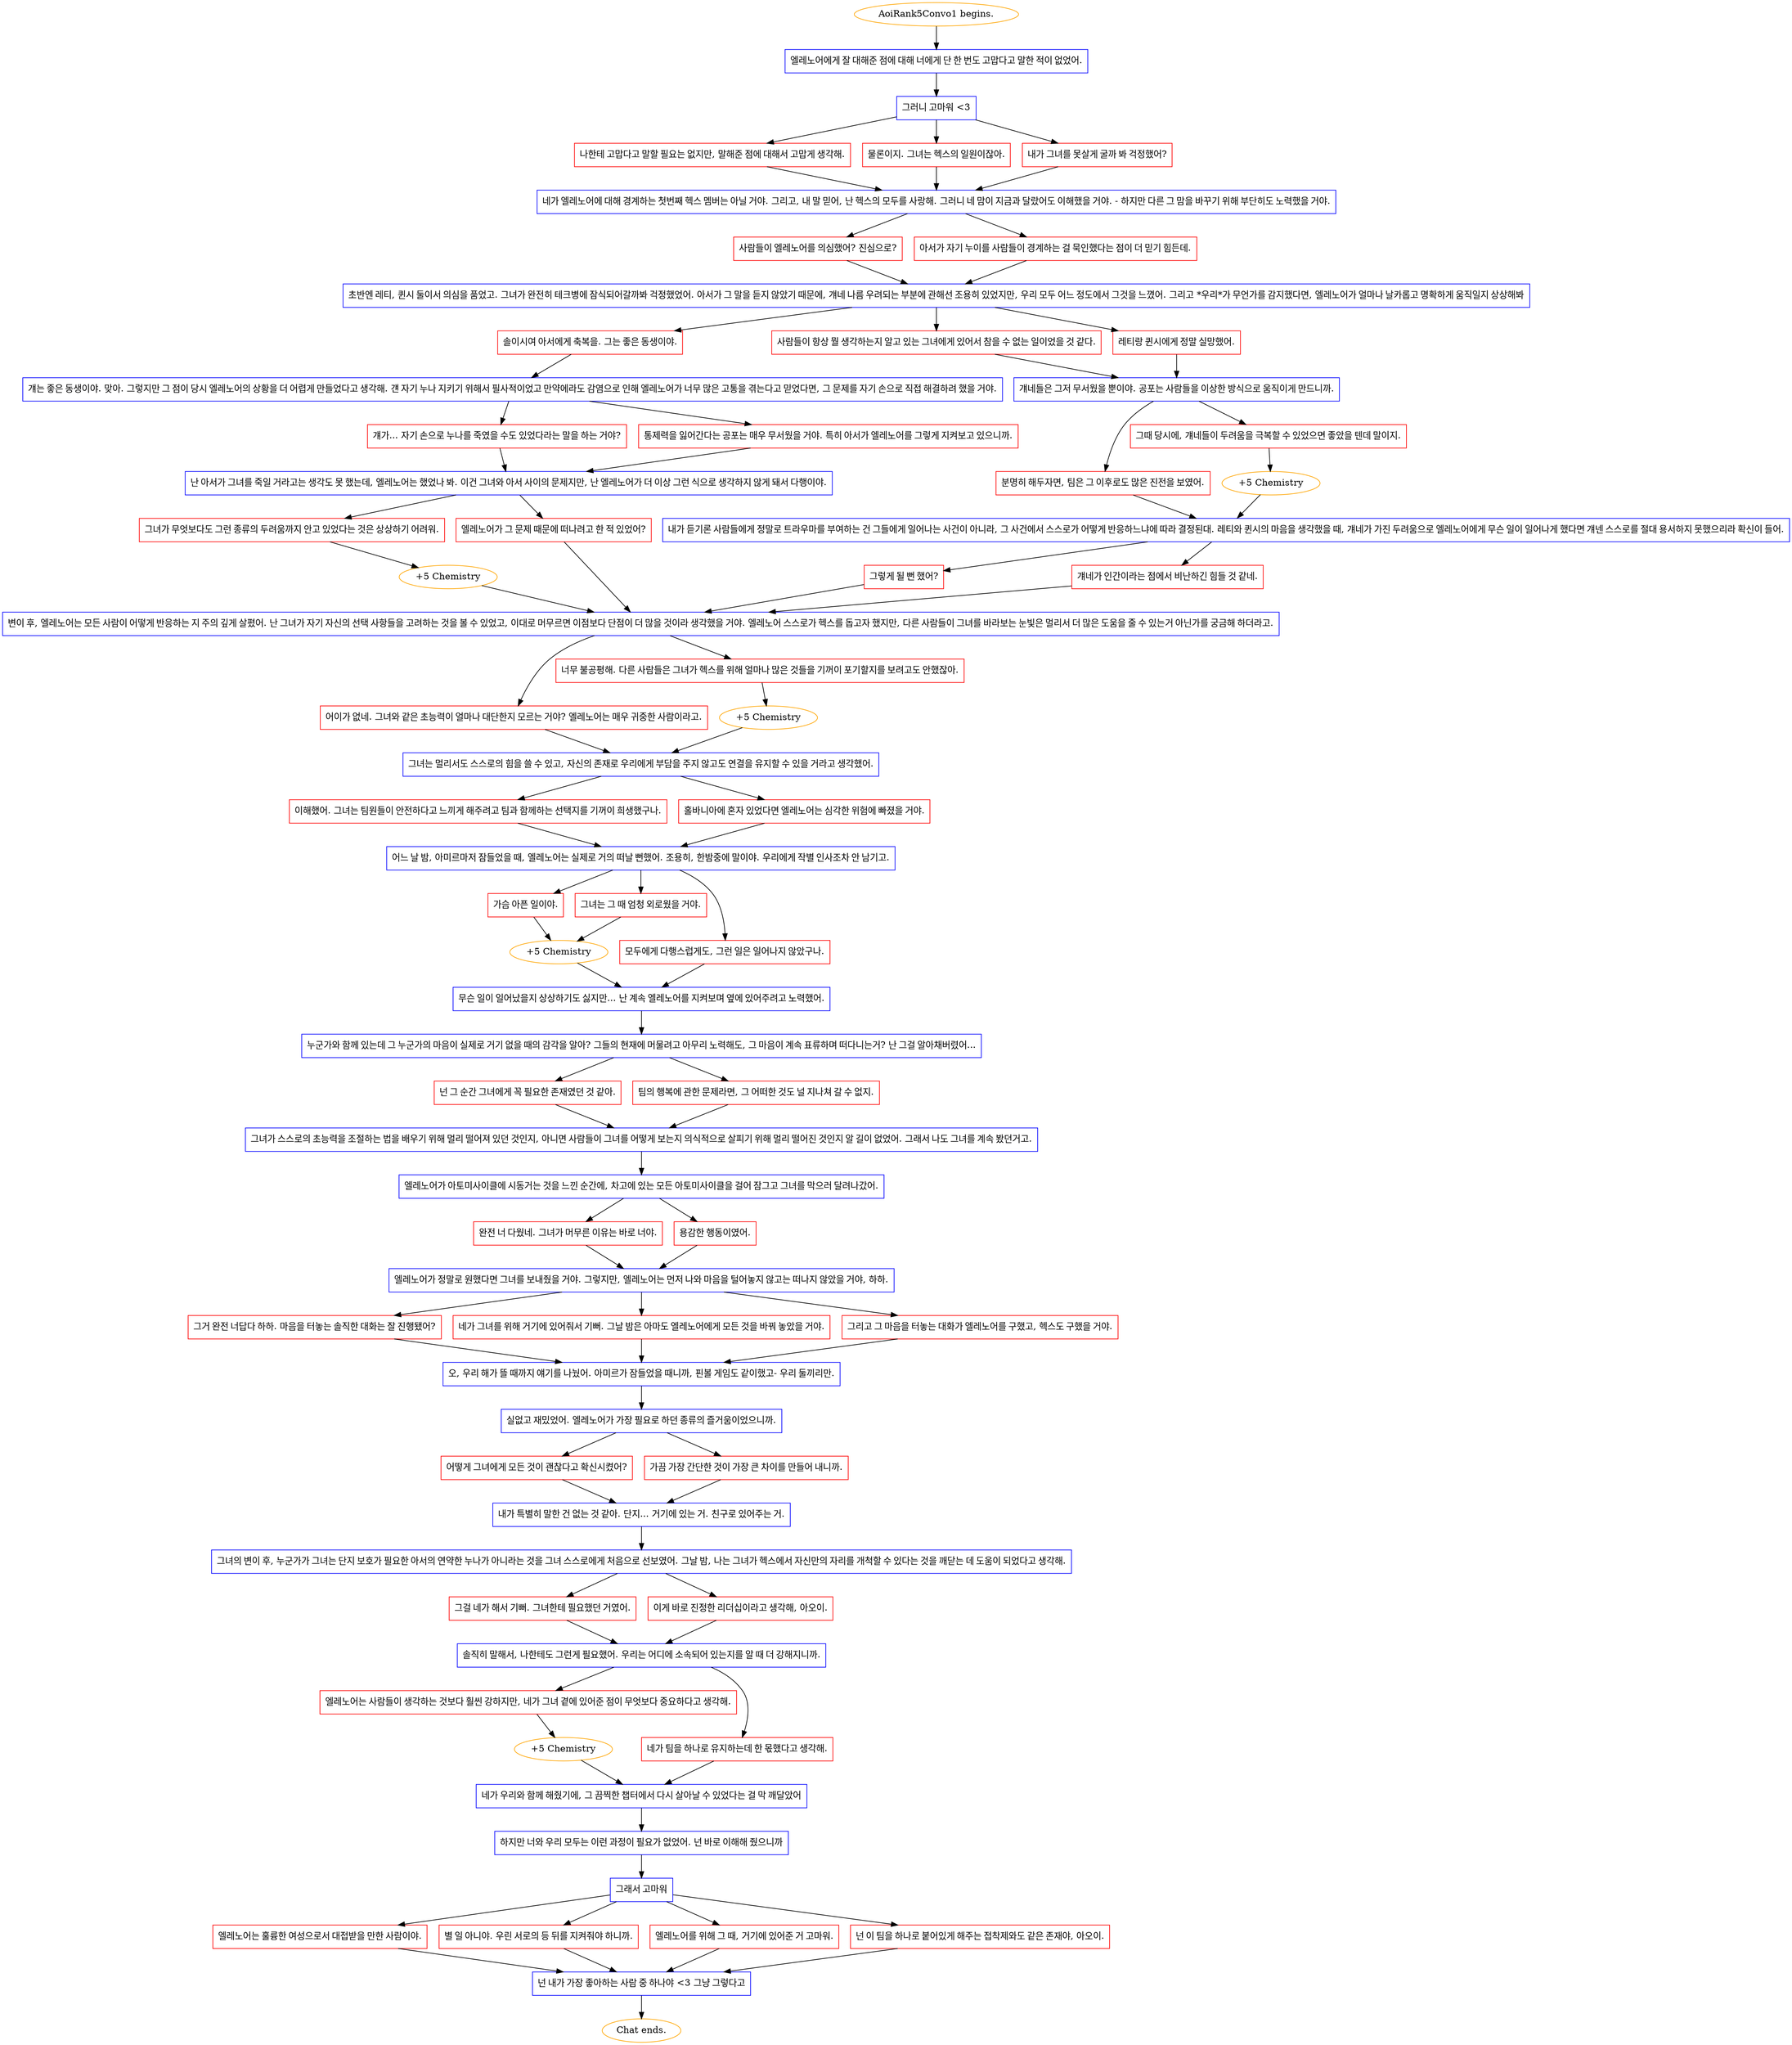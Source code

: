 digraph {
	"AoiRank5Convo1 begins." [color=orange];
		"AoiRank5Convo1 begins." -> j561628308;
	j561628308 [label="엘레노어에게 잘 대해준 점에 대해 너에게 단 한 번도 고맙다고 말한 적이 없었어.",shape=box,color=blue];
		j561628308 -> j3550418854;
	j3550418854 [label="그러니 고마워 <3",shape=box,color=blue];
		j3550418854 -> j4272595047;
		j3550418854 -> j3564666809;
		j3550418854 -> j2297569568;
	j4272595047 [label="나한테 고맙다고 말할 필요는 없지만, 말해준 점에 대해서 고맙게 생각해.",shape=box,color=red];
		j4272595047 -> j4030707287;
	j3564666809 [label="물론이지. 그녀는 헥스의 일원이잖아.",shape=box,color=red];
		j3564666809 -> j4030707287;
	j2297569568 [label="내가 그녀를 못살게 굴까 봐 걱정했어?",shape=box,color=red];
		j2297569568 -> j4030707287;
	j4030707287 [label="네가 엘레노어에 대해 경계하는 첫번째 헥스 멤버는 아닐 거야. 그리고, 내 말 믿어, 난 헥스의 모두를 사랑해. 그러니 네 맘이 지금과 달랐어도 이해했을 거야. - 하지만 다른 그 맘을 바꾸기 위해 부단히도 노력했을 거야.",shape=box,color=blue];
		j4030707287 -> j1836697982;
		j4030707287 -> j4265032195;
	j1836697982 [label="사람들이 엘레노어를 의심했어? 진심으로?",shape=box,color=red];
		j1836697982 -> j4272855083;
	j4265032195 [label="아서가 자기 누이를 사람들이 경계하는 걸 묵인했다는 점이 더 믿기 힘든데.",shape=box,color=red];
		j4265032195 -> j4272855083;
	j4272855083 [label="초반엔 레티, 퀸시 둘이서 의심을 품었고. 그녀가 완전히 테크병에 잠식되어갈까봐 걱정했었어. 아서가 그 말을 듣지 않았기 때문에, 걔네 나름 우려되는 부분에 관해선 조용히 있었지만, 우리 모두 어느 정도에서 그것을 느꼈어. 그리고 *우리*가 무언가를 감지했다면, 엘레노어가 얼마나 날카롭고 명확하게 움직일지 상상해봐",shape=box,color=blue];
		j4272855083 -> j729783405;
		j4272855083 -> j623667769;
		j4272855083 -> j2108172975;
	j729783405 [label="솔이시여 아서에게 축복을. 그는 좋은 동생이야.",shape=box,color=red];
		j729783405 -> j207810425;
	j623667769 [label="사람들이 항상 뭘 생각하는지 알고 있는 그녀에게 있어서 참을 수 없는 일이었을 것 같다.",shape=box,color=red];
		j623667769 -> j2992354184;
	j2108172975 [label="레티랑 퀸시에게 정말 실망했어.",shape=box,color=red];
		j2108172975 -> j2992354184;
	j207810425 [label="걔는 좋은 동생이야. 맞아. 그렇지만 그 점이 당시 엘레노어의 상황을 더 어렵게 만들었다고 생각해. 걘 자기 누나 지키기 위해서 필사적이었고 만약에라도 감염으로 인해 엘레노어가 너무 많은 고통을 겪는다고 믿었다면, 그 문제를 자기 손으로 직접 해결하려 했을 거야.",shape=box,color=blue];
		j207810425 -> j1983512135;
		j207810425 -> j3272966645;
	j2992354184 [label="걔네들은 그저 무서웠을 뿐이야. 공포는 사람들을 이상한 방식으로 움직이게 만드니까.",shape=box,color=blue];
		j2992354184 -> j978095607;
		j2992354184 -> j2759352147;
	j1983512135 [label="걔가... 자기 손으로 누나를 죽였을 수도 있었다라는 말을 하는 거야?",shape=box,color=red];
		j1983512135 -> j2704015625;
	j3272966645 [label="통제력을 잃어간다는 공포는 매우 무서웠을 거야. 특히 아서가 엘레노어를 그렇게 지켜보고 있으니까.",shape=box,color=red];
		j3272966645 -> j2704015625;
	j978095607 [label="분명히 해두자면, 팀은 그 이후로도 많은 진전을 보였어.",shape=box,color=red];
		j978095607 -> j277080982;
	j2759352147 [label="그때 당시에, 걔네들이 두려움을 극복할 수 있었으면 좋았을 텐데 말이지.",shape=box,color=red];
		j2759352147 -> j2746073824;
	j2704015625 [label="난 아서가 그녀를 죽일 거라고는 생각도 못 했는데, 엘레노어는 했었나 봐. 이건 그녀와 아서 사이의 문제지만, 난 엘레노어가 더 이상 그런 식으로 생각하지 않게 돼서 다행이야.",shape=box,color=blue];
		j2704015625 -> j828618446;
		j2704015625 -> j4147451373;
	j277080982 [label="내가 듣기론 사람들에게 정말로 트라우마를 부여하는 건 그들에게 일어나는 사건이 아니라, 그 사건에서 스스로가 어떻게 반응하느냐에 따라 결정된대. 레티와 퀸시의 마음을 생각했을 때, 걔네가 가진 두려움으로 엘레노어에게 무슨 일이 일어나게 했다면 걔넨 스스로를 절대 용서하지 못했으리라 확신이 들어.",shape=box,color=blue];
		j277080982 -> j3468108698;
		j277080982 -> j4110314904;
	j2746073824 [label="+5 Chemistry",color=orange];
		j2746073824 -> j277080982;
	j828618446 [label="그녀가 무엇보다도 그런 종류의 두려움까지 안고 있었다는 것은 상상하기 어려워.",shape=box,color=red];
		j828618446 -> j194516255;
	j4147451373 [label="엘레노어가 그 문제 때문에 떠나려고 한 적 있었어?",shape=box,color=red];
		j4147451373 -> j2679922657;
	j3468108698 [label="그렇게 될 뻔 했어?",shape=box,color=red];
		j3468108698 -> j2679922657;
	j4110314904 [label="걔네가 인간이라는 점에서 비난하긴 힘들 것 같네.",shape=box,color=red];
		j4110314904 -> j2679922657;
	j194516255 [label="+5 Chemistry",color=orange];
		j194516255 -> j2679922657;
	j2679922657 [label="변이 후, 엘레노어는 모든 사람이 어떻게 반응하는 지 주의 깊게 살폈어. 난 그녀가 자기 자신의 선택 사항들을 고려하는 것을 볼 수 있었고, 이대로 머무르면 이점보다 단점이 더 많을 것이라 생각했을 거야. 엘레노어 스스로가 헥스를 돕고자 했지만, 다른 사람들이 그녀를 바라보는 눈빛은 멀리서 더 많은 도움을 줄 수 있는거 아닌가를 궁금해 하더라고.",shape=box,color=blue];
		j2679922657 -> j3157371254;
		j2679922657 -> j3467178214;
	j3157371254 [label="어이가 없네. 그녀와 같은 초능력이 얼마나 대단한지 모르는 거야? 엘레노어는 매우 귀중한 사람이라고.",shape=box,color=red];
		j3157371254 -> j3635147102;
	j3467178214 [label="너무 불공평해. 다른 사람들은 그녀가 헥스를 위해 얼마나 많은 것들을 기꺼이 포기할지를 보려고도 안했잖아.",shape=box,color=red];
		j3467178214 -> j3144286022;
	j3635147102 [label="그녀는 멀리서도 스스로의 힘을 쓸 수 있고, 자신의 존재로 우리에게 부담을 주지 않고도 연결을 유지할 수 있을 거라고 생각했어.",shape=box,color=blue];
		j3635147102 -> j1183053523;
		j3635147102 -> j1443656099;
	j3144286022 [label="+5 Chemistry",color=orange];
		j3144286022 -> j3635147102;
	j1183053523 [label="이해했어. 그녀는 팀원들이 안전하다고 느끼게 해주려고 팀과 함께하는 선택지를 기꺼이 희생했구나.",shape=box,color=red];
		j1183053523 -> j1114848150;
	j1443656099 [label="홀바니아에 혼자 있었다면 엘레노어는 심각한 위험에 빠졌을 거야.",shape=box,color=red];
		j1443656099 -> j1114848150;
	j1114848150 [label="어느 날 밤, 아미르마저 잠들었을 때, 엘레노어는 실제로 거의 떠날 뻔했어. 조용히, 한밤중에 말이야. 우리에게 작별 인사조차 안 남기고.",shape=box,color=blue];
		j1114848150 -> j2956298303;
		j1114848150 -> j2515105435;
		j1114848150 -> j1968380295;
	j2956298303 [label="가슴 아픈 일이야.",shape=box,color=red];
		j2956298303 -> j3115826757;
	j2515105435 [label="모두에게 다행스럽게도, 그런 일은 일어나지 않았구나.",shape=box,color=red];
		j2515105435 -> j2861990033;
	j1968380295 [label="그녀는 그 때 엄청 외로웠을 거야.",shape=box,color=red];
		j1968380295 -> j3115826757;
	j3115826757 [label="+5 Chemistry",color=orange];
		j3115826757 -> j2861990033;
	j2861990033 [label="무슨 일이 일어났을지 상상하기도 싫지만... 난 계속 엘레노어를 지켜보며 옆에 있어주려고 노력했어.",shape=box,color=blue];
		j2861990033 -> j3103602038;
	j3103602038 [label="누군가와 함께 있는데 그 누군가의 마음이 실제로 거기 없을 때의 감각을 알아? 그들의 현재에 머물려고 아무리 노력해도, 그 마음이 계속 표류하며 떠다니는거? 난 그걸 알아채버렸어...",shape=box,color=blue];
		j3103602038 -> j589437459;
		j3103602038 -> j3448314351;
	j589437459 [label="넌 그 순간 그녀에게 꼭 필요한 존재였던 것 같아.",shape=box,color=red];
		j589437459 -> j449964014;
	j3448314351 [label="팀의 행복에 관한 문제라면, 그 어떠한 것도 널 지나쳐 갈 수 없지.",shape=box,color=red];
		j3448314351 -> j449964014;
	j449964014 [label="그녀가 스스로의 초능력을 조절하는 법을 배우기 위해 멀리 떨어져 있던 것인지, 아니면 사람들이 그녀를 어떻게 보는지 의식적으로 살피기 위해 멀리 떨어진 것인지 알 길이 없었어. 그래서 나도 그녀를 계속 봤던거고.",shape=box,color=blue];
		j449964014 -> j2694607889;
	j2694607889 [label="엘레노어가 아토미사이클에 시동거는 것을 느낀 순간에, 차고에 있는 모든 아토미사이클을 걸어 잠그고 그녀를 막으러 달려나갔어.",shape=box,color=blue];
		j2694607889 -> j3916227335;
		j2694607889 -> j1206576997;
	j3916227335 [label="완전 너 다웠네. 그녀가 머무른 이유는 바로 너야.",shape=box,color=red];
		j3916227335 -> j2981942004;
	j1206576997 [label="용감한 행동이였어.",shape=box,color=red];
		j1206576997 -> j2981942004;
	j2981942004 [label="엘레노어가 정말로 원했다면 그녀를 보내줬을 거야. 그렇지만, 엘레노어는 먼저 나와 마음을 털어놓지 않고는 떠나지 않았을 거야, 하하.",shape=box,color=blue];
		j2981942004 -> j3271698936;
		j2981942004 -> j223771688;
		j2981942004 -> j1904183841;
	j3271698936 [label="그거 완전 너답다 하하. 마음을 터놓는 솔직한 대화는 잘 진행됐어?",shape=box,color=red];
		j3271698936 -> j2091513767;
	j223771688 [label="네가 그녀를 위해 거기에 있어줘서 기뻐. 그날 밤은 아마도 엘레노어에게 모든 것을 바꿔 놓았을 거야.",shape=box,color=red];
		j223771688 -> j2091513767;
	j1904183841 [label="그리고 그 마음을 터놓는 대화가 엘레노어를 구했고, 헥스도 구했을 거야.",shape=box,color=red];
		j1904183841 -> j2091513767;
	j2091513767 [label="오, 우리 해가 뜰 때까지 얘기를 나눴어. 아미르가 잠들었을 때니까, 핀볼 게임도 같이했고- 우리 둘끼리만.",shape=box,color=blue];
		j2091513767 -> j4149533582;
	j4149533582 [label="실없고 재밌었어. 엘레노어가 가장 필요로 하던 종류의 즐거움이었으니까.",shape=box,color=blue];
		j4149533582 -> j1700059365;
		j4149533582 -> j177717322;
	j1700059365 [label="어떻게 그녀에게 모든 것이 괜찮다고 확신시켰어?",shape=box,color=red];
		j1700059365 -> j3736340407;
	j177717322 [label="가끔 가장 간단한 것이 가장 큰 차이를 만들어 내니까.",shape=box,color=red];
		j177717322 -> j3736340407;
	j3736340407 [label="내가 특별히 말한 건 없는 것 같아. 단지... 거기에 있는 거. 친구로 있어주는 거.",shape=box,color=blue];
		j3736340407 -> j4262282119;
	j4262282119 [label="그녀의 변이 후, 누군가가 그녀는 단지 보호가 필요한 아서의 연약한 누나가 아니라는 것을 그녀 스스로에게 처음으로 선보였어. 그날 밤, 나는 그녀가 헥스에서 자신만의 자리를 개척할 수 있다는 것을 깨닫는 데 도움이 되었다고 생각해.",shape=box,color=blue];
		j4262282119 -> j3764529854;
		j4262282119 -> j2783756907;
	j3764529854 [label="그걸 네가 해서 기뻐. 그녀한테 필요했던 거였어.",shape=box,color=red];
		j3764529854 -> j268312271;
	j2783756907 [label="이게 바로 진정한 리더십이라고 생각해, 아오이.",shape=box,color=red];
		j2783756907 -> j268312271;
	j268312271 [label="솔직히 말해서, 나한테도 그런게 필요했어. 우리는 어디에 소속되어 있는지를 알 때 더 강해지니까.",shape=box,color=blue];
		j268312271 -> j250068263;
		j268312271 -> j658583919;
	j250068263 [label="엘레노어는 사람들이 생각하는 것보다 훨씬 강하지만, 네가 그녀 곁에 있어준 점이 무엇보다 중요하다고 생각해.",shape=box,color=red];
		j250068263 -> j3819152941;
	j658583919 [label="네가 팀을 하나로 유지하는데 한 몫했다고 생각해.",shape=box,color=red];
		j658583919 -> j587911714;
	j3819152941 [label="+5 Chemistry",color=orange];
		j3819152941 -> j587911714;
	j587911714 [label="네가 우리와 함께 해줬기에, 그 끔찍한 챕터에서 다시 살아날 수 있었다는 걸 막 깨달았어",shape=box,color=blue];
		j587911714 -> j1254639282;
	j1254639282 [label="하지만 너와 우리 모두는 이런 과정이 필요가 없었어. 넌 바로 이해해 줬으니까",shape=box,color=blue];
		j1254639282 -> j2868968165;
	j2868968165 [label="그래서 고마워",shape=box,color=blue];
		j2868968165 -> j2622529562;
		j2868968165 -> j203321629;
		j2868968165 -> j3483996674;
		j2868968165 -> j614230833;
	j2622529562 [label="엘레노어는 훌륭한 여성으로서 대접받을 만한 사람이야.",shape=box,color=red];
		j2622529562 -> j3850112094;
	j203321629 [label="별 일 아니야. 우린 서로의 등 뒤를 지켜줘야 하니까.",shape=box,color=red];
		j203321629 -> j3850112094;
	j3483996674 [label="엘레노어를 위해 그 때, 거기에 있어준 거 고마워.",shape=box,color=red];
		j3483996674 -> j3850112094;
	j614230833 [label="넌 이 팀을 하나로 붙어있게 해주는 접착제와도 같은 존재야, 아오이.",shape=box,color=red];
		j614230833 -> j3850112094;
	j3850112094 [label="넌 내가 가장 좋아하는 사람 중 하나야 <3 그냥 그렇다고",shape=box,color=blue];
		j3850112094 -> "Chat ends.";
	"Chat ends." [color=orange];
}